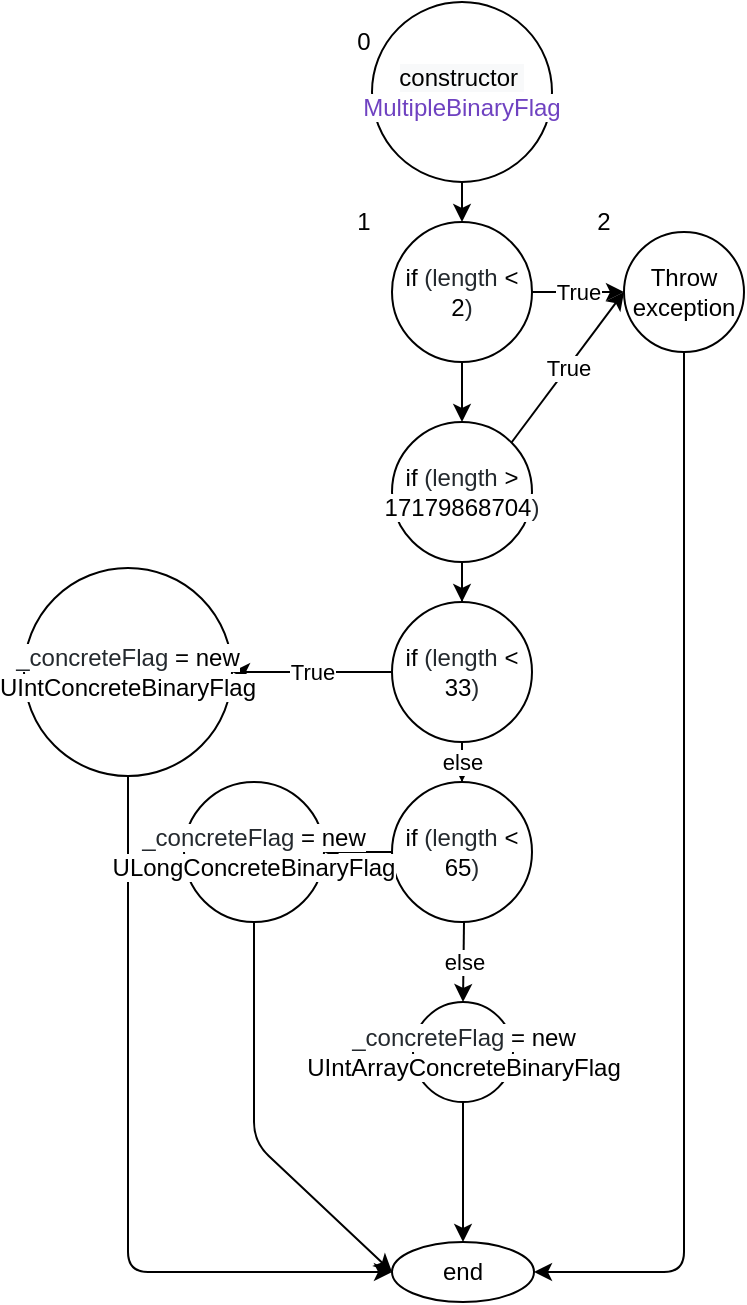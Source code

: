 <mxfile version="14.6.9" type="github">
  <diagram id="p5DO3giQf8qt4v3nWSRH" name="Page-1">
    <mxGraphModel dx="865" dy="457" grid="1" gridSize="10" guides="1" tooltips="1" connect="1" arrows="1" fold="1" page="1" pageScale="1" pageWidth="827" pageHeight="1169" math="0" shadow="0">
      <root>
        <mxCell id="0" />
        <mxCell id="1" parent="0" />
        <mxCell id="_qH-7qEVGIrh3EBZq2-g-2" value="&#xa;&#xa;&lt;span style=&quot;color: rgb(0, 0, 0); font-family: helvetica; font-size: 12px; font-style: normal; font-weight: 400; letter-spacing: normal; text-align: center; text-indent: 0px; text-transform: none; word-spacing: 0px; background-color: rgb(248, 249, 250); display: inline; float: none;&quot;&gt;constructor&amp;nbsp;&lt;/span&gt;&lt;br style=&quot;color: rgb(0, 0, 0); font-family: helvetica; font-size: 12px; font-style: normal; font-weight: 400; letter-spacing: normal; text-align: center; text-indent: 0px; text-transform: none; word-spacing: 0px; background-color: rgb(248, 249, 250);&quot;&gt;&lt;span style=&quot;font-family: helvetica; font-size: 12px; font-style: normal; font-weight: 400; letter-spacing: normal; text-align: center; text-indent: 0px; text-transform: none; word-spacing: 0px; color: rgb(111, 66, 193); background-color: rgb(255, 255, 255);&quot;&gt;MultipleBinaryFlag&lt;/span&gt;&#xa;&#xa;" style="ellipse;whiteSpace=wrap;html=1;aspect=fixed;" vertex="1" parent="1">
          <mxGeometry x="354" width="90" height="90" as="geometry" />
        </mxCell>
        <mxCell id="_qH-7qEVGIrh3EBZq2-g-3" value="0" style="text;html=1;strokeColor=none;fillColor=none;align=center;verticalAlign=middle;whiteSpace=wrap;rounded=0;" vertex="1" parent="1">
          <mxGeometry x="330" y="10" width="40" height="20" as="geometry" />
        </mxCell>
        <mxCell id="_qH-7qEVGIrh3EBZq2-g-11" value="" style="edgeStyle=orthogonalEdgeStyle;rounded=0;orthogonalLoop=1;jettySize=auto;html=1;" edge="1" parent="1" source="_qH-7qEVGIrh3EBZq2-g-4" target="_qH-7qEVGIrh3EBZq2-g-10">
          <mxGeometry relative="1" as="geometry" />
        </mxCell>
        <mxCell id="_qH-7qEVGIrh3EBZq2-g-4" value="&lt;span class=&quot;pl-k&quot; style=&quot;box-sizing: border-box ; font-family: , &amp;#34;consolas&amp;#34; , &amp;#34;liberation mono&amp;#34; , &amp;#34;menlo&amp;#34; , monospace ; background-color: rgb(255 , 255 , 255)&quot;&gt;if&lt;/span&gt;&lt;span style=&quot;color: rgb(36 , 41 , 46) ; font-family: , &amp;#34;consolas&amp;#34; , &amp;#34;liberation mono&amp;#34; , &amp;#34;menlo&amp;#34; , monospace ; background-color: rgb(255 , 255 , 255)&quot;&gt; (&lt;/span&gt;&lt;span class=&quot;pl-smi&quot; style=&quot;box-sizing: border-box ; color: rgb(36 , 41 , 46) ; font-family: , &amp;#34;consolas&amp;#34; , &amp;#34;liberation mono&amp;#34; , &amp;#34;menlo&amp;#34; , monospace ; background-color: rgb(255 , 255 , 255)&quot;&gt;length&lt;/span&gt;&lt;span style=&quot;color: rgb(36 , 41 , 46) ; font-family: , &amp;#34;consolas&amp;#34; , &amp;#34;liberation mono&amp;#34; , &amp;#34;menlo&amp;#34; , monospace ; background-color: rgb(255 , 255 , 255)&quot;&gt; &lt;/span&gt;&lt;span class=&quot;pl-k&quot; style=&quot;box-sizing: border-box ; font-family: , &amp;#34;consolas&amp;#34; , &amp;#34;liberation mono&amp;#34; , &amp;#34;menlo&amp;#34; , monospace ; background-color: rgb(255 , 255 , 255)&quot;&gt;&amp;lt;&lt;/span&gt;&lt;span style=&quot;color: rgb(36 , 41 , 46) ; font-family: , &amp;#34;consolas&amp;#34; , &amp;#34;liberation mono&amp;#34; , &amp;#34;menlo&amp;#34; , monospace ; background-color: rgb(255 , 255 , 255)&quot;&gt; &lt;/span&gt;&lt;span class=&quot;pl-c1&quot; style=&quot;box-sizing: border-box ; font-family: , &amp;#34;consolas&amp;#34; , &amp;#34;liberation mono&amp;#34; , &amp;#34;menlo&amp;#34; , monospace ; background-color: rgb(255 , 255 , 255)&quot;&gt;2&lt;/span&gt;&lt;span style=&quot;color: rgb(36 , 41 , 46) ; font-family: , &amp;#34;consolas&amp;#34; , &amp;#34;liberation mono&amp;#34; , &amp;#34;menlo&amp;#34; , monospace ; background-color: rgb(255 , 255 , 255)&quot;&gt;)&lt;/span&gt;" style="ellipse;whiteSpace=wrap;html=1;aspect=fixed;" vertex="1" parent="1">
          <mxGeometry x="364" y="110" width="70" height="70" as="geometry" />
        </mxCell>
        <mxCell id="_qH-7qEVGIrh3EBZq2-g-5" value="" style="endArrow=classic;html=1;exitX=0.5;exitY=1;exitDx=0;exitDy=0;entryX=0.5;entryY=0;entryDx=0;entryDy=0;" edge="1" parent="1" source="_qH-7qEVGIrh3EBZq2-g-2" target="_qH-7qEVGIrh3EBZq2-g-4">
          <mxGeometry width="50" height="50" relative="1" as="geometry">
            <mxPoint x="370" y="90" as="sourcePoint" />
            <mxPoint x="420" y="40" as="targetPoint" />
          </mxGeometry>
        </mxCell>
        <mxCell id="_qH-7qEVGIrh3EBZq2-g-6" value="1" style="text;html=1;strokeColor=none;fillColor=none;align=center;verticalAlign=middle;whiteSpace=wrap;rounded=0;" vertex="1" parent="1">
          <mxGeometry x="330" y="100" width="40" height="20" as="geometry" />
        </mxCell>
        <mxCell id="_qH-7qEVGIrh3EBZq2-g-7" value="True" style="endArrow=classic;html=1;exitX=1;exitY=0.5;exitDx=0;exitDy=0;entryX=0;entryY=0.5;entryDx=0;entryDy=0;" edge="1" parent="1" source="_qH-7qEVGIrh3EBZq2-g-4" target="_qH-7qEVGIrh3EBZq2-g-8">
          <mxGeometry width="50" height="50" relative="1" as="geometry">
            <mxPoint x="370" y="180" as="sourcePoint" />
            <mxPoint x="480" y="180" as="targetPoint" />
          </mxGeometry>
        </mxCell>
        <mxCell id="_qH-7qEVGIrh3EBZq2-g-8" value="Throw&lt;br&gt;exception" style="ellipse;whiteSpace=wrap;html=1;aspect=fixed;" vertex="1" parent="1">
          <mxGeometry x="480" y="115" width="60" height="60" as="geometry" />
        </mxCell>
        <mxCell id="_qH-7qEVGIrh3EBZq2-g-9" value="2" style="text;html=1;strokeColor=none;fillColor=none;align=center;verticalAlign=middle;whiteSpace=wrap;rounded=0;" vertex="1" parent="1">
          <mxGeometry x="450" y="100" width="40" height="20" as="geometry" />
        </mxCell>
        <mxCell id="_qH-7qEVGIrh3EBZq2-g-14" value="" style="edgeStyle=orthogonalEdgeStyle;rounded=0;orthogonalLoop=1;jettySize=auto;html=1;" edge="1" parent="1" source="_qH-7qEVGIrh3EBZq2-g-10" target="_qH-7qEVGIrh3EBZq2-g-13">
          <mxGeometry relative="1" as="geometry" />
        </mxCell>
        <mxCell id="_qH-7qEVGIrh3EBZq2-g-10" value="&lt;span class=&quot;pl-k&quot; style=&quot;box-sizing: border-box ; font-family: , &amp;#34;consolas&amp;#34; , &amp;#34;liberation mono&amp;#34; , &amp;#34;menlo&amp;#34; , monospace ; background-color: rgb(255 , 255 , 255)&quot;&gt;if&lt;/span&gt;&lt;span style=&quot;color: rgb(36 , 41 , 46) ; font-family: , &amp;#34;consolas&amp;#34; , &amp;#34;liberation mono&amp;#34; , &amp;#34;menlo&amp;#34; , monospace ; background-color: rgb(255 , 255 , 255)&quot;&gt; (&lt;/span&gt;&lt;span class=&quot;pl-smi&quot; style=&quot;box-sizing: border-box ; color: rgb(36 , 41 , 46) ; font-family: , &amp;#34;consolas&amp;#34; , &amp;#34;liberation mono&amp;#34; , &amp;#34;menlo&amp;#34; , monospace ; background-color: rgb(255 , 255 , 255)&quot;&gt;length&lt;/span&gt;&lt;span style=&quot;color: rgb(36 , 41 , 46) ; font-family: , &amp;#34;consolas&amp;#34; , &amp;#34;liberation mono&amp;#34; , &amp;#34;menlo&amp;#34; , monospace ; background-color: rgb(255 , 255 , 255)&quot;&gt; &lt;/span&gt;&lt;span class=&quot;pl-k&quot; style=&quot;box-sizing: border-box ; font-family: , &amp;#34;consolas&amp;#34; , &amp;#34;liberation mono&amp;#34; , &amp;#34;menlo&amp;#34; , monospace ; background-color: rgb(255 , 255 , 255)&quot;&gt;&amp;gt;&lt;/span&gt;&lt;span style=&quot;color: rgb(36 , 41 , 46) ; font-family: , &amp;#34;consolas&amp;#34; , &amp;#34;liberation mono&amp;#34; , &amp;#34;menlo&amp;#34; , monospace ; background-color: rgb(255 , 255 , 255)&quot;&gt; &lt;/span&gt;&lt;span class=&quot;pl-c1&quot; style=&quot;box-sizing: border-box ; font-family: , &amp;#34;consolas&amp;#34; , &amp;#34;liberation mono&amp;#34; , &amp;#34;menlo&amp;#34; , monospace ; background-color: rgb(255 , 255 , 255)&quot;&gt;17179868704&lt;/span&gt;&lt;span style=&quot;color: rgb(36 , 41 , 46) ; font-family: , &amp;#34;consolas&amp;#34; , &amp;#34;liberation mono&amp;#34; , &amp;#34;menlo&amp;#34; , monospace ; background-color: rgb(255 , 255 , 255)&quot;&gt;)&lt;/span&gt;" style="ellipse;whiteSpace=wrap;html=1;aspect=fixed;" vertex="1" parent="1">
          <mxGeometry x="364" y="210" width="70" height="70" as="geometry" />
        </mxCell>
        <mxCell id="_qH-7qEVGIrh3EBZq2-g-12" value="True" style="endArrow=classic;html=1;entryX=0;entryY=0.5;entryDx=0;entryDy=0;exitX=1;exitY=0;exitDx=0;exitDy=0;" edge="1" parent="1" source="_qH-7qEVGIrh3EBZq2-g-10" target="_qH-7qEVGIrh3EBZq2-g-8">
          <mxGeometry width="50" height="50" relative="1" as="geometry">
            <mxPoint x="380" y="160" as="sourcePoint" />
            <mxPoint x="420" y="120" as="targetPoint" />
          </mxGeometry>
        </mxCell>
        <mxCell id="_qH-7qEVGIrh3EBZq2-g-16" value="else" style="edgeStyle=orthogonalEdgeStyle;rounded=0;orthogonalLoop=1;jettySize=auto;html=1;" edge="1" parent="1" source="_qH-7qEVGIrh3EBZq2-g-13" target="_qH-7qEVGIrh3EBZq2-g-15">
          <mxGeometry relative="1" as="geometry" />
        </mxCell>
        <mxCell id="_qH-7qEVGIrh3EBZq2-g-20" value="True" style="edgeStyle=orthogonalEdgeStyle;rounded=0;orthogonalLoop=1;jettySize=auto;html=1;" edge="1" parent="1" source="_qH-7qEVGIrh3EBZq2-g-13" target="_qH-7qEVGIrh3EBZq2-g-19">
          <mxGeometry relative="1" as="geometry" />
        </mxCell>
        <mxCell id="_qH-7qEVGIrh3EBZq2-g-13" value="&lt;span class=&quot;pl-k&quot; style=&quot;box-sizing: border-box ; font-family: , &amp;#34;consolas&amp;#34; , &amp;#34;liberation mono&amp;#34; , &amp;#34;menlo&amp;#34; , monospace ; background-color: rgb(255 , 255 , 255)&quot;&gt;if&lt;/span&gt;&lt;span style=&quot;color: rgb(36 , 41 , 46) ; font-family: , &amp;#34;consolas&amp;#34; , &amp;#34;liberation mono&amp;#34; , &amp;#34;menlo&amp;#34; , monospace ; background-color: rgb(255 , 255 , 255)&quot;&gt; (&lt;/span&gt;&lt;span class=&quot;pl-smi&quot; style=&quot;box-sizing: border-box ; color: rgb(36 , 41 , 46) ; font-family: , &amp;#34;consolas&amp;#34; , &amp;#34;liberation mono&amp;#34; , &amp;#34;menlo&amp;#34; , monospace ; background-color: rgb(255 , 255 , 255)&quot;&gt;length&lt;/span&gt;&lt;span style=&quot;color: rgb(36 , 41 , 46) ; font-family: , &amp;#34;consolas&amp;#34; , &amp;#34;liberation mono&amp;#34; , &amp;#34;menlo&amp;#34; , monospace ; background-color: rgb(255 , 255 , 255)&quot;&gt; &lt;/span&gt;&lt;span class=&quot;pl-k&quot; style=&quot;box-sizing: border-box ; font-family: , &amp;#34;consolas&amp;#34; , &amp;#34;liberation mono&amp;#34; , &amp;#34;menlo&amp;#34; , monospace ; background-color: rgb(255 , 255 , 255)&quot;&gt;&amp;lt;&lt;/span&gt;&lt;span style=&quot;color: rgb(36 , 41 , 46) ; font-family: , &amp;#34;consolas&amp;#34; , &amp;#34;liberation mono&amp;#34; , &amp;#34;menlo&amp;#34; , monospace ; background-color: rgb(255 , 255 , 255)&quot;&gt; &lt;/span&gt;&lt;span class=&quot;pl-c1&quot; style=&quot;box-sizing: border-box ; font-family: , &amp;#34;consolas&amp;#34; , &amp;#34;liberation mono&amp;#34; , &amp;#34;menlo&amp;#34; , monospace ; background-color: rgb(255 , 255 , 255)&quot;&gt;33&lt;/span&gt;&lt;span style=&quot;color: rgb(36 , 41 , 46) ; font-family: , &amp;#34;consolas&amp;#34; , &amp;#34;liberation mono&amp;#34; , &amp;#34;menlo&amp;#34; , monospace ; background-color: rgb(255 , 255 , 255)&quot;&gt;)&lt;/span&gt;" style="ellipse;whiteSpace=wrap;html=1;aspect=fixed;" vertex="1" parent="1">
          <mxGeometry x="364" y="300" width="70" height="70" as="geometry" />
        </mxCell>
        <mxCell id="_qH-7qEVGIrh3EBZq2-g-18" value="" style="edgeStyle=orthogonalEdgeStyle;rounded=0;orthogonalLoop=1;jettySize=auto;html=1;exitX=0.5;exitY=1;exitDx=0;exitDy=0;" edge="1" parent="1" source="_qH-7qEVGIrh3EBZq2-g-26" target="_qH-7qEVGIrh3EBZq2-g-17">
          <mxGeometry relative="1" as="geometry">
            <mxPoint x="330" y="510" as="sourcePoint" />
          </mxGeometry>
        </mxCell>
        <mxCell id="_qH-7qEVGIrh3EBZq2-g-24" value="" style="edgeStyle=orthogonalEdgeStyle;rounded=0;orthogonalLoop=1;jettySize=auto;html=1;" edge="1" parent="1" source="_qH-7qEVGIrh3EBZq2-g-15" target="_qH-7qEVGIrh3EBZq2-g-23">
          <mxGeometry relative="1" as="geometry" />
        </mxCell>
        <mxCell id="_qH-7qEVGIrh3EBZq2-g-15" value="&lt;span class=&quot;pl-k&quot; style=&quot;box-sizing: border-box ; font-family: , &amp;#34;consolas&amp;#34; , &amp;#34;liberation mono&amp;#34; , &amp;#34;menlo&amp;#34; , monospace ; background-color: rgb(255 , 255 , 255)&quot;&gt;if&lt;/span&gt;&lt;span style=&quot;color: rgb(36 , 41 , 46) ; font-family: , &amp;#34;consolas&amp;#34; , &amp;#34;liberation mono&amp;#34; , &amp;#34;menlo&amp;#34; , monospace ; background-color: rgb(255 , 255 , 255)&quot;&gt; (&lt;/span&gt;&lt;span class=&quot;pl-smi&quot; style=&quot;box-sizing: border-box ; color: rgb(36 , 41 , 46) ; font-family: , &amp;#34;consolas&amp;#34; , &amp;#34;liberation mono&amp;#34; , &amp;#34;menlo&amp;#34; , monospace ; background-color: rgb(255 , 255 , 255)&quot;&gt;length&lt;/span&gt;&lt;span style=&quot;color: rgb(36 , 41 , 46) ; font-family: , &amp;#34;consolas&amp;#34; , &amp;#34;liberation mono&amp;#34; , &amp;#34;menlo&amp;#34; , monospace ; background-color: rgb(255 , 255 , 255)&quot;&gt; &lt;/span&gt;&lt;span class=&quot;pl-k&quot; style=&quot;box-sizing: border-box ; font-family: , &amp;#34;consolas&amp;#34; , &amp;#34;liberation mono&amp;#34; , &amp;#34;menlo&amp;#34; , monospace ; background-color: rgb(255 , 255 , 255)&quot;&gt;&amp;lt;&lt;/span&gt;&lt;span style=&quot;color: rgb(36 , 41 , 46) ; font-family: , &amp;#34;consolas&amp;#34; , &amp;#34;liberation mono&amp;#34; , &amp;#34;menlo&amp;#34; , monospace ; background-color: rgb(255 , 255 , 255)&quot;&gt; &lt;/span&gt;&lt;span class=&quot;pl-c1&quot; style=&quot;box-sizing: border-box ; font-family: , &amp;#34;consolas&amp;#34; , &amp;#34;liberation mono&amp;#34; , &amp;#34;menlo&amp;#34; , monospace ; background-color: rgb(255 , 255 , 255)&quot;&gt;65&lt;/span&gt;&lt;span style=&quot;color: rgb(36 , 41 , 46) ; font-family: , &amp;#34;consolas&amp;#34; , &amp;#34;liberation mono&amp;#34; , &amp;#34;menlo&amp;#34; , monospace ; background-color: rgb(255 , 255 , 255)&quot;&gt;)&lt;/span&gt;" style="ellipse;whiteSpace=wrap;html=1;aspect=fixed;" vertex="1" parent="1">
          <mxGeometry x="364" y="390" width="70" height="70" as="geometry" />
        </mxCell>
        <mxCell id="_qH-7qEVGIrh3EBZq2-g-17" value="end" style="ellipse;whiteSpace=wrap;html=1;" vertex="1" parent="1">
          <mxGeometry x="364" y="620" width="71" height="30" as="geometry" />
        </mxCell>
        <mxCell id="_qH-7qEVGIrh3EBZq2-g-19" value="&lt;span class=&quot;pl-smi&quot; style=&quot;box-sizing: border-box ; color: rgb(36 , 41 , 46) ; font-family: , &amp;#34;consolas&amp;#34; , &amp;#34;liberation mono&amp;#34; , &amp;#34;menlo&amp;#34; , monospace ; background-color: rgb(255 , 255 , 255)&quot;&gt;_concreteFlag&lt;/span&gt;&lt;span style=&quot;color: rgb(36 , 41 , 46) ; font-family: , &amp;#34;consolas&amp;#34; , &amp;#34;liberation mono&amp;#34; , &amp;#34;menlo&amp;#34; , monospace ; background-color: rgb(255 , 255 , 255)&quot;&gt; &lt;/span&gt;&lt;span class=&quot;pl-k&quot; style=&quot;box-sizing: border-box ; font-family: , &amp;#34;consolas&amp;#34; , &amp;#34;liberation mono&amp;#34; , &amp;#34;menlo&amp;#34; , monospace ; background-color: rgb(255 , 255 , 255)&quot;&gt;=&lt;/span&gt;&lt;span style=&quot;color: rgb(36 , 41 , 46) ; font-family: , &amp;#34;consolas&amp;#34; , &amp;#34;liberation mono&amp;#34; , &amp;#34;menlo&amp;#34; , monospace ; background-color: rgb(255 , 255 , 255)&quot;&gt; &lt;/span&gt;&lt;span class=&quot;pl-k&quot; style=&quot;box-sizing: border-box ; font-family: , &amp;#34;consolas&amp;#34; , &amp;#34;liberation mono&amp;#34; , &amp;#34;menlo&amp;#34; , monospace ; background-color: rgb(255 , 255 , 255)&quot;&gt;new&lt;/span&gt;&lt;span style=&quot;color: rgb(36 , 41 , 46) ; font-family: , &amp;#34;consolas&amp;#34; , &amp;#34;liberation mono&amp;#34; , &amp;#34;menlo&amp;#34; , monospace ; background-color: rgb(255 , 255 , 255)&quot;&gt; &lt;/span&gt;&lt;span class=&quot;pl-en&quot; style=&quot;box-sizing: border-box ; font-family: , &amp;#34;consolas&amp;#34; , &amp;#34;liberation mono&amp;#34; , &amp;#34;menlo&amp;#34; , monospace ; background-color: rgb(255 , 255 , 255)&quot;&gt;&lt;span class=&quot;pl-token&quot; style=&quot;box-sizing: border-box&quot;&gt;UIntConcreteBinaryFlag&lt;/span&gt;&lt;/span&gt;" style="ellipse;whiteSpace=wrap;html=1;aspect=fixed;" vertex="1" parent="1">
          <mxGeometry x="180" y="283" width="104" height="104" as="geometry" />
        </mxCell>
        <mxCell id="_qH-7qEVGIrh3EBZq2-g-21" value="" style="endArrow=classic;html=1;exitX=0.5;exitY=1;exitDx=0;exitDy=0;entryX=0;entryY=0.5;entryDx=0;entryDy=0;" edge="1" parent="1" source="_qH-7qEVGIrh3EBZq2-g-19" target="_qH-7qEVGIrh3EBZq2-g-17">
          <mxGeometry width="50" height="50" relative="1" as="geometry">
            <mxPoint x="370" y="410" as="sourcePoint" />
            <mxPoint x="420" y="360" as="targetPoint" />
            <Array as="points">
              <mxPoint x="232" y="635" />
            </Array>
          </mxGeometry>
        </mxCell>
        <mxCell id="_qH-7qEVGIrh3EBZq2-g-22" value="" style="endArrow=classic;html=1;exitX=0.5;exitY=1;exitDx=0;exitDy=0;entryX=1;entryY=0.5;entryDx=0;entryDy=0;" edge="1" parent="1" source="_qH-7qEVGIrh3EBZq2-g-8" target="_qH-7qEVGIrh3EBZq2-g-17">
          <mxGeometry width="50" height="50" relative="1" as="geometry">
            <mxPoint x="370" y="410" as="sourcePoint" />
            <mxPoint x="420" y="360" as="targetPoint" />
            <Array as="points">
              <mxPoint x="510" y="635" />
            </Array>
          </mxGeometry>
        </mxCell>
        <mxCell id="_qH-7qEVGIrh3EBZq2-g-23" value="&#xa;&#xa;&lt;span class=&quot;pl-smi&quot; style=&quot;box-sizing: border-box; color: rgb(36, 41, 46); font-size: 12px; font-style: normal; font-weight: 400; letter-spacing: normal; text-indent: 0px; text-transform: none; word-spacing: 0px; background-color: rgb(255, 255, 255);&quot;&gt;_concreteFlag&lt;/span&gt;&lt;span style=&quot;color: rgb(36, 41, 46); font-size: 12px; font-style: normal; font-weight: 400; letter-spacing: normal; text-indent: 0px; text-transform: none; word-spacing: 0px; background-color: rgb(255, 255, 255); display: inline; float: none;&quot;&gt; &lt;/span&gt;&lt;span class=&quot;pl-k&quot; style=&quot;box-sizing: border-box; font-size: 12px; font-style: normal; font-weight: 400; letter-spacing: normal; text-indent: 0px; text-transform: none; word-spacing: 0px; background-color: rgb(255, 255, 255);&quot;&gt;=&lt;/span&gt;&lt;span style=&quot;color: rgb(36, 41, 46); font-size: 12px; font-style: normal; font-weight: 400; letter-spacing: normal; text-indent: 0px; text-transform: none; word-spacing: 0px; background-color: rgb(255, 255, 255); display: inline; float: none;&quot;&gt; &lt;/span&gt;&lt;span class=&quot;pl-k&quot; style=&quot;box-sizing: border-box; font-size: 12px; font-style: normal; font-weight: 400; letter-spacing: normal; text-indent: 0px; text-transform: none; word-spacing: 0px; background-color: rgb(255, 255, 255);&quot;&gt;new&lt;/span&gt;&lt;span style=&quot;color: rgb(36, 41, 46); font-size: 12px; font-style: normal; font-weight: 400; letter-spacing: normal; text-indent: 0px; text-transform: none; word-spacing: 0px; background-color: rgb(255, 255, 255); display: inline; float: none;&quot;&gt; &lt;/span&gt;&lt;span class=&quot;pl-en&quot; style=&quot;box-sizing: border-box; font-size: 12px; font-style: normal; font-weight: 400; letter-spacing: normal; text-indent: 0px; text-transform: none; word-spacing: 0px; background-color: rgb(255, 255, 255);&quot;&gt;&lt;span class=&quot;pl-token&quot; style=&quot;box-sizing: border-box&quot;&gt;ULongConcreteBinaryFlag&lt;/span&gt;&lt;/span&gt;&#xa;&#xa;" style="ellipse;whiteSpace=wrap;html=1;aspect=fixed;" vertex="1" parent="1">
          <mxGeometry x="260" y="390" width="70" height="70" as="geometry" />
        </mxCell>
        <mxCell id="_qH-7qEVGIrh3EBZq2-g-26" value="&#xa;&#xa;&lt;span style=&quot;color: rgb(36, 41, 46); font-size: 12px; font-style: normal; font-weight: 400; letter-spacing: normal; text-indent: 0px; text-transform: none; word-spacing: 0px; background-color: rgb(255, 255, 255); display: inline; float: none;&quot;&gt; &lt;/span&gt;&lt;span class=&quot;pl-smi&quot; style=&quot;box-sizing: border-box; color: rgb(36, 41, 46); font-size: 12px; font-style: normal; font-weight: 400; letter-spacing: normal; text-indent: 0px; text-transform: none; word-spacing: 0px; background-color: rgb(255, 255, 255);&quot;&gt;_concreteFlag&lt;/span&gt;&lt;span style=&quot;color: rgb(36, 41, 46); font-size: 12px; font-style: normal; font-weight: 400; letter-spacing: normal; text-indent: 0px; text-transform: none; word-spacing: 0px; background-color: rgb(255, 255, 255); display: inline; float: none;&quot;&gt; &lt;/span&gt;&lt;span class=&quot;pl-k&quot; style=&quot;box-sizing: border-box; font-size: 12px; font-style: normal; font-weight: 400; letter-spacing: normal; text-indent: 0px; text-transform: none; word-spacing: 0px; background-color: rgb(255, 255, 255);&quot;&gt;=&lt;/span&gt;&lt;span style=&quot;color: rgb(36, 41, 46); font-size: 12px; font-style: normal; font-weight: 400; letter-spacing: normal; text-indent: 0px; text-transform: none; word-spacing: 0px; background-color: rgb(255, 255, 255); display: inline; float: none;&quot;&gt; &lt;/span&gt;&lt;span class=&quot;pl-k&quot; style=&quot;box-sizing: border-box; font-size: 12px; font-style: normal; font-weight: 400; letter-spacing: normal; text-indent: 0px; text-transform: none; word-spacing: 0px; background-color: rgb(255, 255, 255);&quot;&gt;new&lt;/span&gt;&lt;span style=&quot;color: rgb(36, 41, 46); font-size: 12px; font-style: normal; font-weight: 400; letter-spacing: normal; text-indent: 0px; text-transform: none; word-spacing: 0px; background-color: rgb(255, 255, 255); display: inline; float: none;&quot;&gt; &lt;/span&gt;&lt;span class=&quot;pl-en&quot; style=&quot;box-sizing: border-box; font-size: 12px; font-style: normal; font-weight: 400; letter-spacing: normal; text-indent: 0px; text-transform: none; word-spacing: 0px; background-color: rgb(255, 255, 255);&quot;&gt;&lt;span class=&quot;pl-token&quot; style=&quot;box-sizing: border-box&quot;&gt;UIntArrayConcreteBinaryFlag&lt;/span&gt;&lt;/span&gt;&#xa;&#xa;" style="ellipse;whiteSpace=wrap;html=1;aspect=fixed;" vertex="1" parent="1">
          <mxGeometry x="374.5" y="500" width="50" height="50" as="geometry" />
        </mxCell>
        <mxCell id="_qH-7qEVGIrh3EBZq2-g-27" value="else" style="endArrow=classic;html=1;entryX=0.5;entryY=0;entryDx=0;entryDy=0;" edge="1" parent="1" target="_qH-7qEVGIrh3EBZq2-g-26">
          <mxGeometry width="50" height="50" relative="1" as="geometry">
            <mxPoint x="400" y="460" as="sourcePoint" />
            <mxPoint x="420" y="440" as="targetPoint" />
          </mxGeometry>
        </mxCell>
        <mxCell id="_qH-7qEVGIrh3EBZq2-g-28" value="" style="endArrow=classic;html=1;exitX=0.5;exitY=1;exitDx=0;exitDy=0;entryX=0;entryY=0.5;entryDx=0;entryDy=0;" edge="1" parent="1" source="_qH-7qEVGIrh3EBZq2-g-23" target="_qH-7qEVGIrh3EBZq2-g-17">
          <mxGeometry width="50" height="50" relative="1" as="geometry">
            <mxPoint x="370" y="490" as="sourcePoint" />
            <mxPoint x="420" y="440" as="targetPoint" />
            <Array as="points">
              <mxPoint x="295" y="570" />
            </Array>
          </mxGeometry>
        </mxCell>
      </root>
    </mxGraphModel>
  </diagram>
</mxfile>
